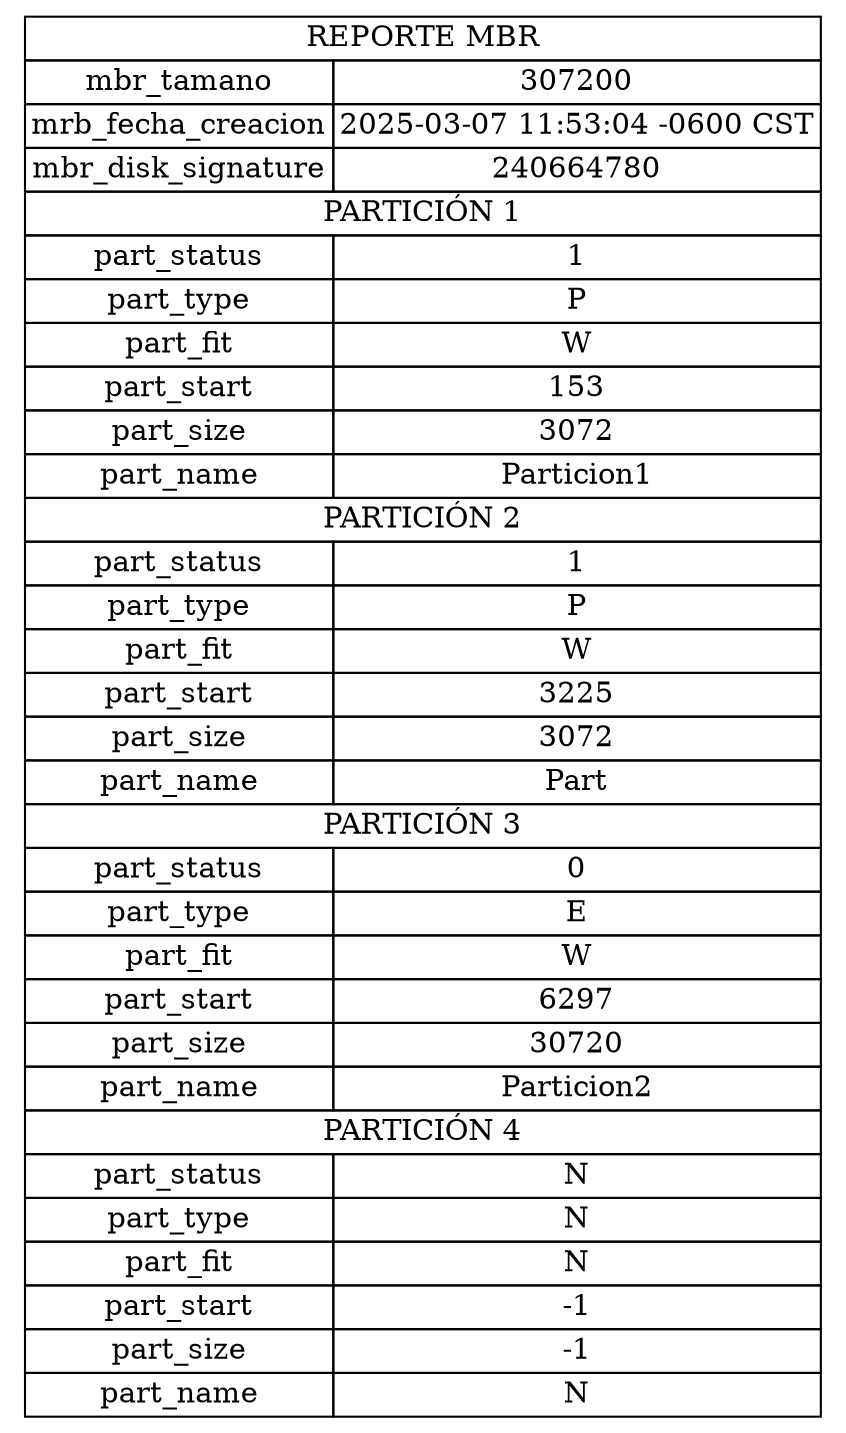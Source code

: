 digraph G {
        node [shape=plaintext]
        tabla [label=<
            <table border="0" cellborder="1" cellspacing="0">
                <tr><td colspan="2"> REPORTE MBR </td></tr>
                <tr><td>mbr_tamano</td><td>307200</td></tr>
                <tr><td>mrb_fecha_creacion</td><td>2025-03-07 11:53:04 -0600 CST</td></tr>
                <tr><td>mbr_disk_signature</td><td>240664780</td></tr>
            
				<tr><td colspan="2"> PARTICIÓN 1 </td></tr>
				<tr><td>part_status</td><td>1</td></tr>
				<tr><td>part_type</td><td>P</td></tr>
				<tr><td>part_fit</td><td>W</td></tr>
				<tr><td>part_start</td><td>153</td></tr>
				<tr><td>part_size</td><td>3072</td></tr>
				<tr><td>part_name</td><td>Particion1</td></tr>
			
				<tr><td colspan="2"> PARTICIÓN 2 </td></tr>
				<tr><td>part_status</td><td>1</td></tr>
				<tr><td>part_type</td><td>P</td></tr>
				<tr><td>part_fit</td><td>W</td></tr>
				<tr><td>part_start</td><td>3225</td></tr>
				<tr><td>part_size</td><td>3072</td></tr>
				<tr><td>part_name</td><td>Part</td></tr>
			
				<tr><td colspan="2"> PARTICIÓN 3 </td></tr>
				<tr><td>part_status</td><td>0</td></tr>
				<tr><td>part_type</td><td>E</td></tr>
				<tr><td>part_fit</td><td>W</td></tr>
				<tr><td>part_start</td><td>6297</td></tr>
				<tr><td>part_size</td><td>30720</td></tr>
				<tr><td>part_name</td><td>Particion2</td></tr>
			
				<tr><td colspan="2"> PARTICIÓN 4 </td></tr>
				<tr><td>part_status</td><td>N</td></tr>
				<tr><td>part_type</td><td>N</td></tr>
				<tr><td>part_fit</td><td>N</td></tr>
				<tr><td>part_start</td><td>-1</td></tr>
				<tr><td>part_size</td><td>-1</td></tr>
				<tr><td>part_name</td><td>N</td></tr>
			</table>>] }